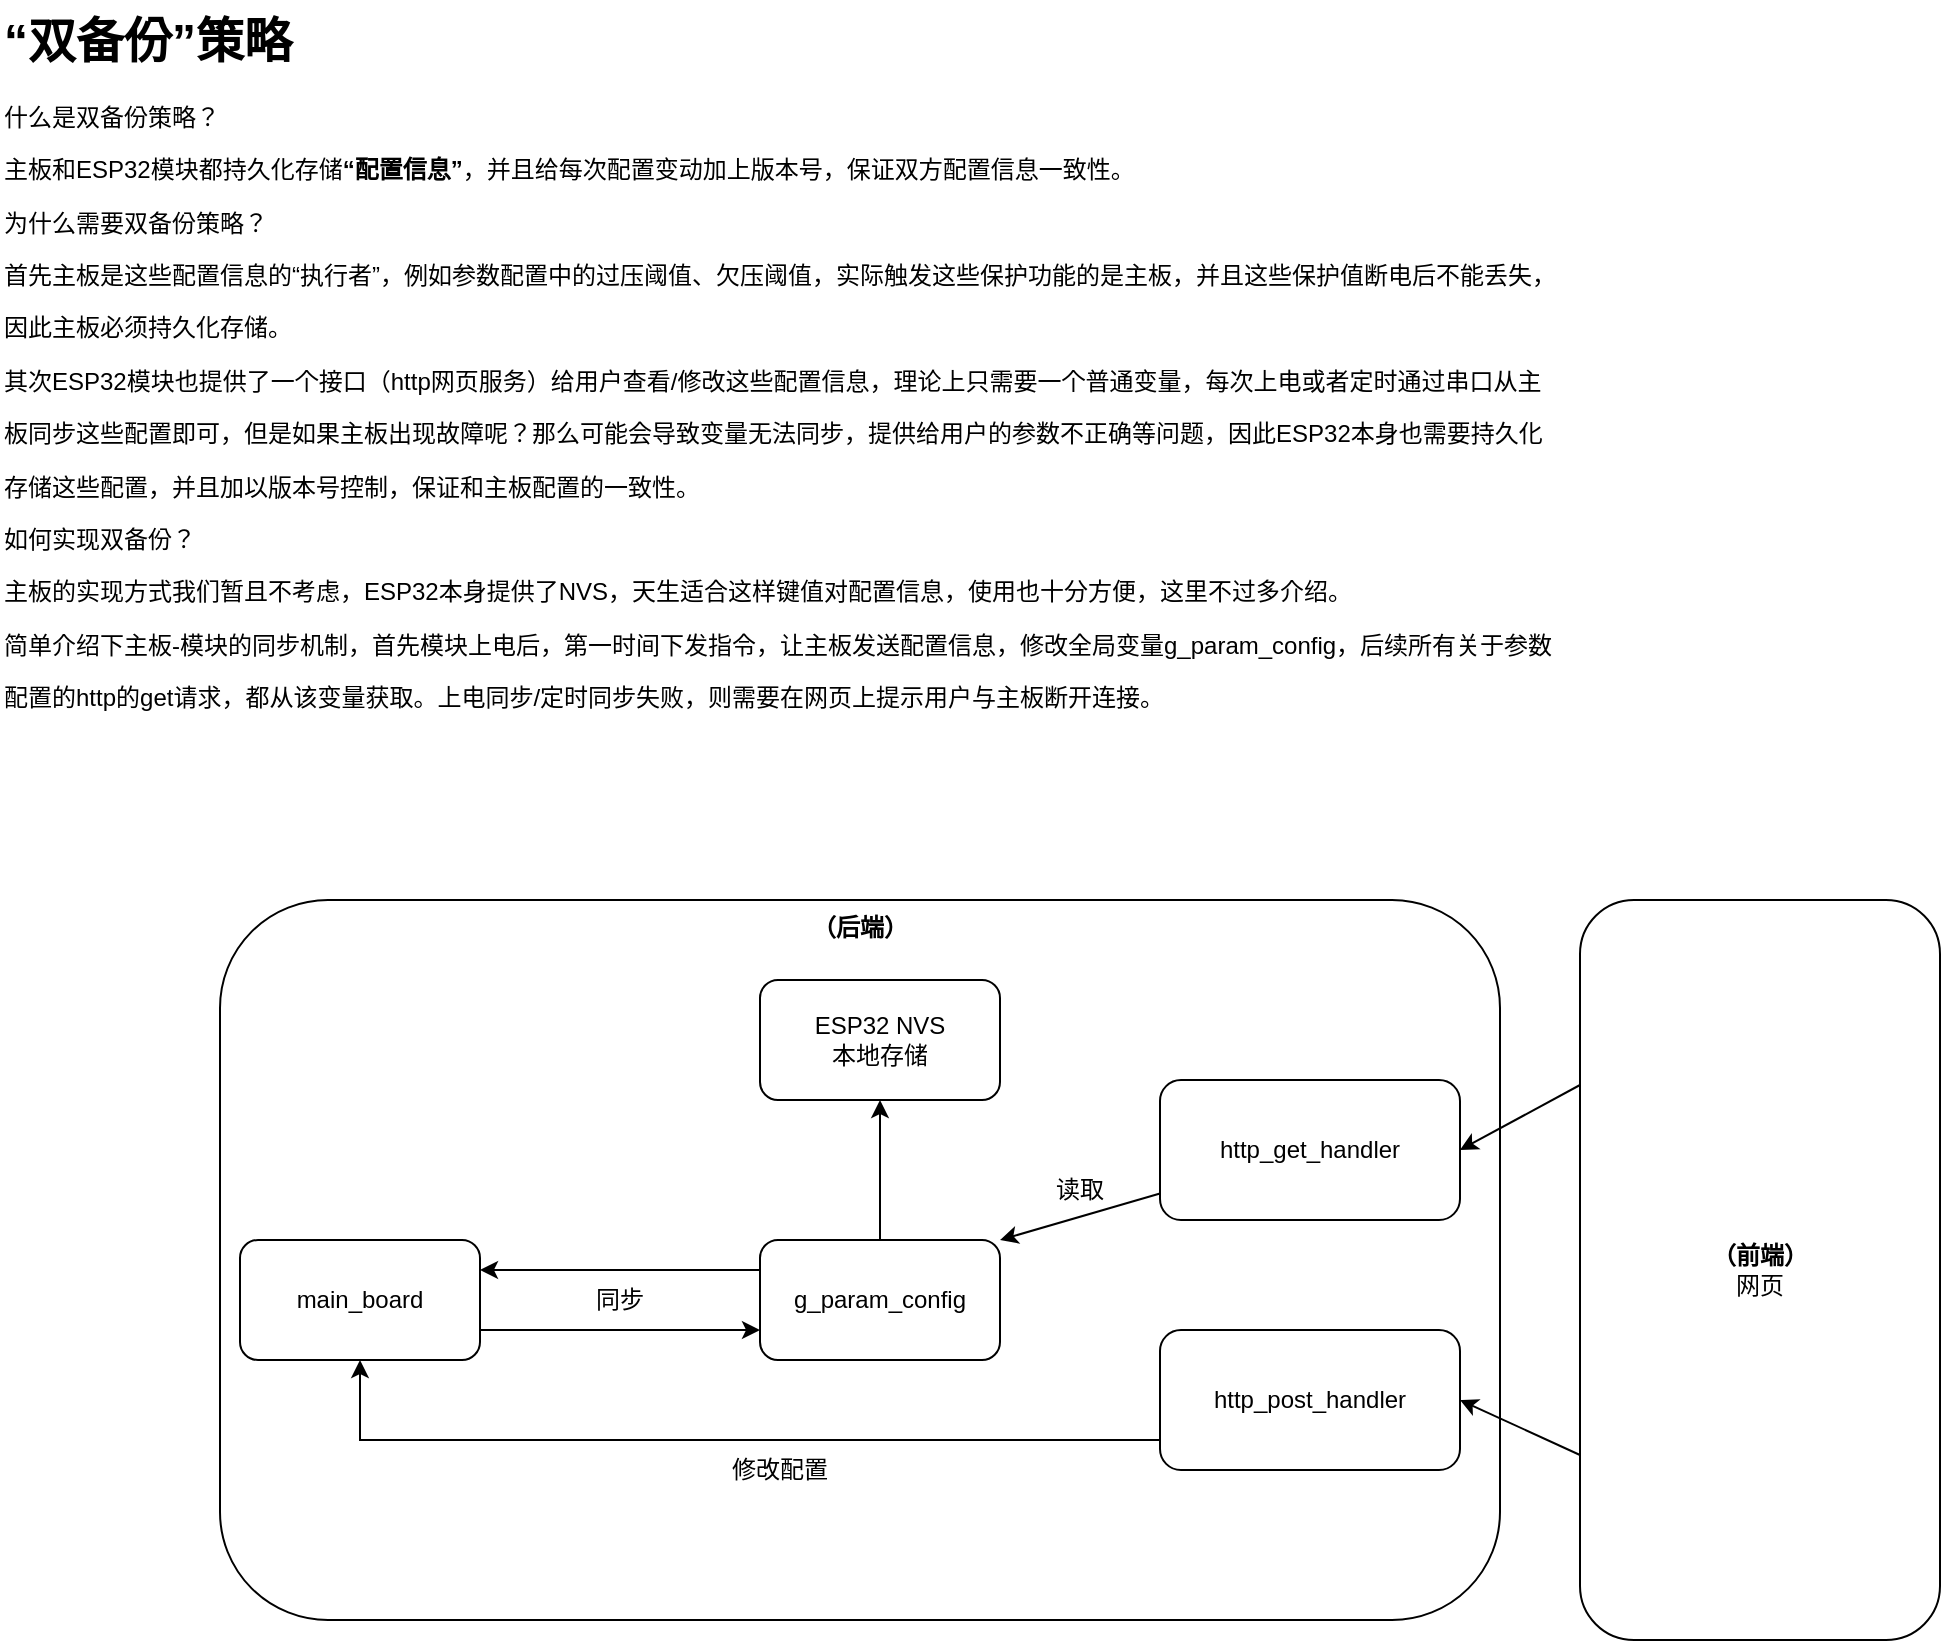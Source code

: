 <mxfile version="27.0.5">
  <diagram name="第 1 页" id="ydnND2vP-Fn7jRQaFelP">
    <mxGraphModel dx="3153" dy="2207" grid="1" gridSize="10" guides="1" tooltips="1" connect="1" arrows="1" fold="1" page="1" pageScale="1" pageWidth="827" pageHeight="1169" math="0" shadow="0">
      <root>
        <mxCell id="0" />
        <mxCell id="1" parent="0" />
        <mxCell id="k9nPUtV8bllSsgOyXgjj-2" value="&lt;div&gt;&lt;b&gt;（后端）&lt;/b&gt;&lt;/div&gt;" style="rounded=1;whiteSpace=wrap;html=1;verticalAlign=top;textShadow=0;" parent="1" vertex="1">
          <mxGeometry x="130" y="470" width="640" height="360" as="geometry" />
        </mxCell>
        <mxCell id="U9GVbnfbl6RF7epvwp3p-3" style="edgeStyle=orthogonalEdgeStyle;rounded=0;orthogonalLoop=1;jettySize=auto;html=1;entryX=0.5;entryY=1;entryDx=0;entryDy=0;" parent="1" source="U9GVbnfbl6RF7epvwp3p-1" target="U9GVbnfbl6RF7epvwp3p-2" edge="1">
          <mxGeometry relative="1" as="geometry" />
        </mxCell>
        <mxCell id="U9GVbnfbl6RF7epvwp3p-7" style="edgeStyle=orthogonalEdgeStyle;rounded=0;orthogonalLoop=1;jettySize=auto;html=1;exitX=0;exitY=0.25;exitDx=0;exitDy=0;entryX=1;entryY=0.25;entryDx=0;entryDy=0;" parent="1" source="U9GVbnfbl6RF7epvwp3p-1" target="U9GVbnfbl6RF7epvwp3p-4" edge="1">
          <mxGeometry relative="1" as="geometry" />
        </mxCell>
        <mxCell id="U9GVbnfbl6RF7epvwp3p-1" value="g_param_config" style="rounded=1;whiteSpace=wrap;html=1;" parent="1" vertex="1">
          <mxGeometry x="400" y="640" width="120" height="60" as="geometry" />
        </mxCell>
        <mxCell id="U9GVbnfbl6RF7epvwp3p-2" value="ESP32 NVS&lt;div&gt;本地存储&lt;/div&gt;" style="rounded=1;whiteSpace=wrap;html=1;" parent="1" vertex="1">
          <mxGeometry x="400" y="510" width="120" height="60" as="geometry" />
        </mxCell>
        <mxCell id="U9GVbnfbl6RF7epvwp3p-4" value="main_board" style="rounded=1;whiteSpace=wrap;html=1;" parent="1" vertex="1">
          <mxGeometry x="140" y="640" width="120" height="60" as="geometry" />
        </mxCell>
        <mxCell id="U9GVbnfbl6RF7epvwp3p-6" value="" style="endArrow=classic;html=1;rounded=0;exitX=1;exitY=0.75;exitDx=0;exitDy=0;entryX=0;entryY=0.75;entryDx=0;entryDy=0;" parent="1" source="U9GVbnfbl6RF7epvwp3p-4" target="U9GVbnfbl6RF7epvwp3p-1" edge="1">
          <mxGeometry width="50" height="50" relative="1" as="geometry">
            <mxPoint x="360" y="750" as="sourcePoint" />
            <mxPoint x="410" y="700" as="targetPoint" />
          </mxGeometry>
        </mxCell>
        <mxCell id="U9GVbnfbl6RF7epvwp3p-8" value="同步" style="text;html=1;align=center;verticalAlign=middle;whiteSpace=wrap;rounded=0;" parent="1" vertex="1">
          <mxGeometry x="300" y="655" width="60" height="30" as="geometry" />
        </mxCell>
        <mxCell id="U9GVbnfbl6RF7epvwp3p-11" style="rounded=0;orthogonalLoop=1;jettySize=auto;html=1;entryX=1;entryY=0;entryDx=0;entryDy=0;" parent="1" source="U9GVbnfbl6RF7epvwp3p-9" target="U9GVbnfbl6RF7epvwp3p-1" edge="1">
          <mxGeometry relative="1" as="geometry" />
        </mxCell>
        <mxCell id="U9GVbnfbl6RF7epvwp3p-9" value="http_get_handler" style="rounded=1;whiteSpace=wrap;html=1;" parent="1" vertex="1">
          <mxGeometry x="600" y="560" width="150" height="70" as="geometry" />
        </mxCell>
        <mxCell id="U9GVbnfbl6RF7epvwp3p-13" style="edgeStyle=orthogonalEdgeStyle;rounded=0;orthogonalLoop=1;jettySize=auto;html=1;entryX=0.5;entryY=1;entryDx=0;entryDy=0;" parent="1" source="U9GVbnfbl6RF7epvwp3p-10" target="U9GVbnfbl6RF7epvwp3p-4" edge="1">
          <mxGeometry relative="1" as="geometry">
            <Array as="points">
              <mxPoint x="200" y="740" />
            </Array>
          </mxGeometry>
        </mxCell>
        <mxCell id="U9GVbnfbl6RF7epvwp3p-10" value="http_post_handler" style="rounded=1;whiteSpace=wrap;html=1;" parent="1" vertex="1">
          <mxGeometry x="600" y="685" width="150" height="70" as="geometry" />
        </mxCell>
        <mxCell id="U9GVbnfbl6RF7epvwp3p-12" value="读取" style="text;html=1;align=center;verticalAlign=middle;whiteSpace=wrap;rounded=0;" parent="1" vertex="1">
          <mxGeometry x="530" y="600" width="60" height="30" as="geometry" />
        </mxCell>
        <mxCell id="U9GVbnfbl6RF7epvwp3p-14" value="修改配置" style="text;html=1;align=center;verticalAlign=middle;whiteSpace=wrap;rounded=0;" parent="1" vertex="1">
          <mxGeometry x="380" y="740" width="60" height="30" as="geometry" />
        </mxCell>
        <mxCell id="U9GVbnfbl6RF7epvwp3p-16" style="rounded=0;orthogonalLoop=1;jettySize=auto;html=1;exitX=0;exitY=0.25;exitDx=0;exitDy=0;entryX=1;entryY=0.5;entryDx=0;entryDy=0;" parent="1" source="U9GVbnfbl6RF7epvwp3p-15" target="U9GVbnfbl6RF7epvwp3p-9" edge="1">
          <mxGeometry relative="1" as="geometry" />
        </mxCell>
        <mxCell id="U9GVbnfbl6RF7epvwp3p-17" style="rounded=0;orthogonalLoop=1;jettySize=auto;html=1;exitX=0;exitY=0.75;exitDx=0;exitDy=0;entryX=1;entryY=0.5;entryDx=0;entryDy=0;" parent="1" source="U9GVbnfbl6RF7epvwp3p-15" target="U9GVbnfbl6RF7epvwp3p-10" edge="1">
          <mxGeometry relative="1" as="geometry" />
        </mxCell>
        <mxCell id="U9GVbnfbl6RF7epvwp3p-15" value="&lt;div&gt;&lt;b&gt;（前端）&lt;/b&gt;&lt;/div&gt;网页" style="rounded=1;whiteSpace=wrap;html=1;" parent="1" vertex="1">
          <mxGeometry x="810" y="470" width="180" height="370" as="geometry" />
        </mxCell>
        <mxCell id="k9nPUtV8bllSsgOyXgjj-1" value="&lt;h1 style=&quot;margin-top: 0px;&quot;&gt;“双备份”策略&lt;/h1&gt;&lt;p&gt;什么是双备份策略？&lt;/p&gt;&lt;p&gt;主板和ESP32模块都持久化存储&lt;b&gt;“&lt;span style=&quot;background-color: transparent; color: light-dark(rgb(0, 0, 0), rgb(255, 255, 255));&quot;&gt;配置信息&lt;/span&gt;&lt;/b&gt;&lt;span style=&quot;background-color: transparent; color: light-dark(rgb(0, 0, 0), rgb(255, 255, 255));&quot;&gt;&lt;b&gt;”&lt;/b&gt;，并且给每次配置变动加上版本号，保证双方配置信息一致性。&lt;/span&gt;&lt;/p&gt;&lt;p&gt;为什么需要双备份策略？&lt;/p&gt;&lt;p&gt;首先主板是这些配置信息的“执行者”，例如参数配置中的过压阈值、欠压阈值，实际触发这些保护功能的是主板，并且这些保护值断电后不能丢失，&lt;/p&gt;&lt;p&gt;因此主板必须持久化存储。&lt;/p&gt;&lt;p&gt;其次ESP32模块也提供了一个接口（http网页服务）给用户查看/修改这些配置信息，理论上只需要一个普通变量，每次上电或者定时通过串口从主&lt;/p&gt;&lt;p&gt;板同步这些配置即可，但是如果主板出现故障呢？那么可能会导致变量无法同步，提供给用户的参数不正确等问题，因此ESP32本身也需要持久化&lt;/p&gt;&lt;p&gt;存储这些配置，并且加以版本号控制，保证和主板配置的一致性。&lt;/p&gt;&lt;p&gt;如何实现双备份？&lt;/p&gt;&lt;p&gt;主板的实现方式我们暂且不考虑，ESP32本身提供了NVS，天生适合这样键值对配置信息，使用也十分方便，这里不过多介绍。&lt;/p&gt;&lt;p&gt;简单介绍下主板-模块的同步机制，首先模块上电后，第一时间下发指令，让主板发送配置信息，修改全局变量g_param_config，后续所有关于参数&lt;/p&gt;&lt;p&gt;配置的http的get请求，都从该变量获取。上电同步/定时同步失败，则需要在网页上提示用户与主板断开连接。&lt;/p&gt;" style="text;html=1;whiteSpace=wrap;overflow=hidden;rounded=0;" parent="1" vertex="1">
          <mxGeometry x="20" y="20" width="840" height="360" as="geometry" />
        </mxCell>
      </root>
    </mxGraphModel>
  </diagram>
</mxfile>
